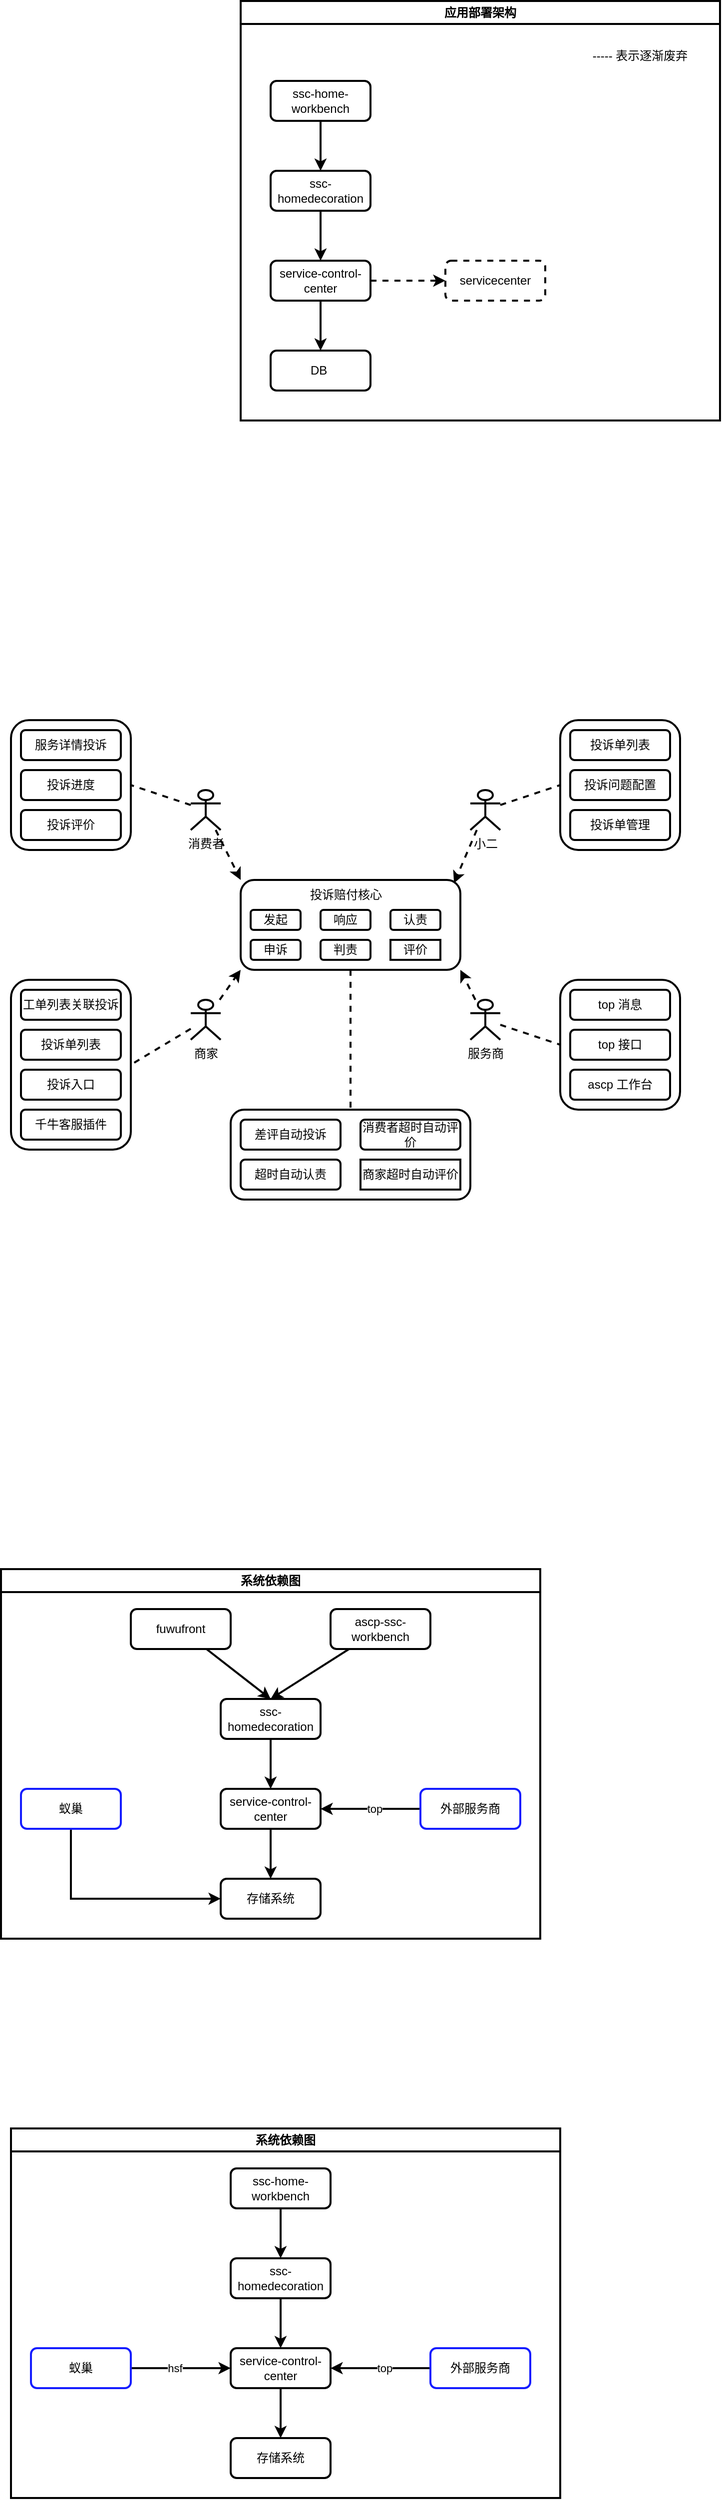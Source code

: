 <mxfile version="20.8.16" type="device"><diagram name="第 1 页" id="EOhsosSodKeCFRmTkLQm"><mxGraphModel dx="1873" dy="1091" grid="1" gridSize="10" guides="1" tooltips="1" connect="1" arrows="1" fold="1" page="1" pageScale="1" pageWidth="4000" pageHeight="20000" math="0" shadow="0"><root><mxCell id="0"/><mxCell id="1" parent="0"/><mxCell id="FLx7aFaUF3Uu00O6tHU3-2" value="应用部署架构" style="swimlane;whiteSpace=wrap;html=1;strokeWidth=2;" vertex="1" parent="1"><mxGeometry x="370" y="160" width="480" height="420" as="geometry"/></mxCell><mxCell id="FLx7aFaUF3Uu00O6tHU3-4" style="edgeStyle=orthogonalEdgeStyle;rounded=0;orthogonalLoop=1;jettySize=auto;html=1;entryX=0.5;entryY=0;entryDx=0;entryDy=0;strokeWidth=2;" edge="1" parent="FLx7aFaUF3Uu00O6tHU3-2" source="FLx7aFaUF3Uu00O6tHU3-1" target="FLx7aFaUF3Uu00O6tHU3-3"><mxGeometry relative="1" as="geometry"/></mxCell><mxCell id="FLx7aFaUF3Uu00O6tHU3-1" value="ssc-home-workbench" style="rounded=1;whiteSpace=wrap;html=1;strokeWidth=2;" vertex="1" parent="FLx7aFaUF3Uu00O6tHU3-2"><mxGeometry x="30" y="80" width="100" height="40" as="geometry"/></mxCell><mxCell id="FLx7aFaUF3Uu00O6tHU3-6" style="edgeStyle=orthogonalEdgeStyle;rounded=0;orthogonalLoop=1;jettySize=auto;html=1;entryX=0.5;entryY=0;entryDx=0;entryDy=0;strokeWidth=2;" edge="1" parent="FLx7aFaUF3Uu00O6tHU3-2" source="FLx7aFaUF3Uu00O6tHU3-3" target="FLx7aFaUF3Uu00O6tHU3-5"><mxGeometry relative="1" as="geometry"/></mxCell><mxCell id="FLx7aFaUF3Uu00O6tHU3-3" value="ssc-homedecoration" style="rounded=1;whiteSpace=wrap;html=1;strokeWidth=2;" vertex="1" parent="FLx7aFaUF3Uu00O6tHU3-2"><mxGeometry x="30" y="170" width="100" height="40" as="geometry"/></mxCell><mxCell id="FLx7aFaUF3Uu00O6tHU3-9" style="edgeStyle=orthogonalEdgeStyle;rounded=0;orthogonalLoop=1;jettySize=auto;html=1;entryX=0.5;entryY=0;entryDx=0;entryDy=0;strokeWidth=2;" edge="1" parent="FLx7aFaUF3Uu00O6tHU3-2" source="FLx7aFaUF3Uu00O6tHU3-5" target="FLx7aFaUF3Uu00O6tHU3-8"><mxGeometry relative="1" as="geometry"/></mxCell><mxCell id="FLx7aFaUF3Uu00O6tHU3-11" style="edgeStyle=orthogonalEdgeStyle;rounded=0;orthogonalLoop=1;jettySize=auto;html=1;entryX=0;entryY=0.5;entryDx=0;entryDy=0;strokeWidth=2;dashed=1;" edge="1" parent="FLx7aFaUF3Uu00O6tHU3-2" source="FLx7aFaUF3Uu00O6tHU3-5" target="FLx7aFaUF3Uu00O6tHU3-10"><mxGeometry relative="1" as="geometry"/></mxCell><mxCell id="FLx7aFaUF3Uu00O6tHU3-5" value="service-control-center" style="rounded=1;whiteSpace=wrap;html=1;strokeWidth=2;" vertex="1" parent="FLx7aFaUF3Uu00O6tHU3-2"><mxGeometry x="30" y="260" width="100" height="40" as="geometry"/></mxCell><mxCell id="FLx7aFaUF3Uu00O6tHU3-8" value="DB&amp;nbsp;" style="rounded=1;whiteSpace=wrap;html=1;strokeWidth=2;" vertex="1" parent="FLx7aFaUF3Uu00O6tHU3-2"><mxGeometry x="30" y="350" width="100" height="40" as="geometry"/></mxCell><mxCell id="FLx7aFaUF3Uu00O6tHU3-10" value="servicecenter" style="rounded=1;whiteSpace=wrap;html=1;strokeWidth=2;dashed=1;" vertex="1" parent="FLx7aFaUF3Uu00O6tHU3-2"><mxGeometry x="205" y="260" width="100" height="40" as="geometry"/></mxCell><mxCell id="FLx7aFaUF3Uu00O6tHU3-12" value="----- 表示逐渐废弃" style="text;html=1;strokeColor=none;fillColor=none;align=center;verticalAlign=middle;whiteSpace=wrap;rounded=0;" vertex="1" parent="FLx7aFaUF3Uu00O6tHU3-2"><mxGeometry x="330" y="40" width="140" height="30" as="geometry"/></mxCell><mxCell id="FLx7aFaUF3Uu00O6tHU3-49" style="edgeStyle=none;rounded=0;orthogonalLoop=1;jettySize=auto;html=1;entryX=0.5;entryY=0;entryDx=0;entryDy=0;strokeWidth=2;dashed=1;endArrow=none;endFill=0;" edge="1" parent="1" source="FLx7aFaUF3Uu00O6tHU3-14" target="FLx7aFaUF3Uu00O6tHU3-44"><mxGeometry relative="1" as="geometry"/></mxCell><mxCell id="FLx7aFaUF3Uu00O6tHU3-14" value="" style="rounded=1;whiteSpace=wrap;html=1;strokeWidth=2;" vertex="1" parent="1"><mxGeometry x="370" y="1040" width="220" height="90" as="geometry"/></mxCell><mxCell id="FLx7aFaUF3Uu00O6tHU3-15" value="发起" style="rounded=1;whiteSpace=wrap;html=1;strokeWidth=2;" vertex="1" parent="1"><mxGeometry x="380" y="1070" width="50" height="20" as="geometry"/></mxCell><mxCell id="FLx7aFaUF3Uu00O6tHU3-16" value="响应" style="rounded=1;whiteSpace=wrap;html=1;strokeWidth=2;" vertex="1" parent="1"><mxGeometry x="450" y="1070" width="50" height="20" as="geometry"/></mxCell><mxCell id="FLx7aFaUF3Uu00O6tHU3-17" value="申诉" style="rounded=1;whiteSpace=wrap;html=1;strokeWidth=2;" vertex="1" parent="1"><mxGeometry x="380" y="1100" width="50" height="20" as="geometry"/></mxCell><mxCell id="FLx7aFaUF3Uu00O6tHU3-18" value="认责" style="rounded=1;whiteSpace=wrap;html=1;strokeWidth=2;" vertex="1" parent="1"><mxGeometry x="520" y="1070" width="50" height="20" as="geometry"/></mxCell><mxCell id="FLx7aFaUF3Uu00O6tHU3-20" value="判责" style="rounded=1;whiteSpace=wrap;html=1;strokeWidth=2;" vertex="1" parent="1"><mxGeometry x="450" y="1100" width="50" height="20" as="geometry"/></mxCell><mxCell id="FLx7aFaUF3Uu00O6tHU3-21" value="评价" style="rounded=1;whiteSpace=wrap;html=1;strokeWidth=2;arcSize=0;" vertex="1" parent="1"><mxGeometry x="520" y="1100" width="50" height="20" as="geometry"/></mxCell><mxCell id="FLx7aFaUF3Uu00O6tHU3-31" style="edgeStyle=none;rounded=0;orthogonalLoop=1;jettySize=auto;html=1;entryX=0.971;entryY=0.036;entryDx=0;entryDy=0;entryPerimeter=0;dashed=1;strokeWidth=2;" edge="1" parent="1" source="FLx7aFaUF3Uu00O6tHU3-22" target="FLx7aFaUF3Uu00O6tHU3-14"><mxGeometry relative="1" as="geometry"/></mxCell><mxCell id="FLx7aFaUF3Uu00O6tHU3-65" style="edgeStyle=none;rounded=0;orthogonalLoop=1;jettySize=auto;html=1;entryX=0;entryY=0.5;entryDx=0;entryDy=0;dashed=1;strokeWidth=2;endArrow=none;endFill=0;" edge="1" parent="1" source="FLx7aFaUF3Uu00O6tHU3-22" target="FLx7aFaUF3Uu00O6tHU3-50"><mxGeometry relative="1" as="geometry"/></mxCell><mxCell id="FLx7aFaUF3Uu00O6tHU3-22" value="小二" style="shape=umlActor;verticalLabelPosition=bottom;verticalAlign=top;html=1;outlineConnect=0;strokeWidth=2;" vertex="1" parent="1"><mxGeometry x="600" y="950" width="30" height="40" as="geometry"/></mxCell><mxCell id="FLx7aFaUF3Uu00O6tHU3-30" style="rounded=0;orthogonalLoop=1;jettySize=auto;html=1;entryX=0;entryY=0;entryDx=0;entryDy=0;dashed=1;strokeWidth=2;" edge="1" parent="1" source="FLx7aFaUF3Uu00O6tHU3-23" target="FLx7aFaUF3Uu00O6tHU3-14"><mxGeometry relative="1" as="geometry"/></mxCell><mxCell id="FLx7aFaUF3Uu00O6tHU3-72" style="edgeStyle=none;rounded=0;orthogonalLoop=1;jettySize=auto;html=1;entryX=1;entryY=0.5;entryDx=0;entryDy=0;dashed=1;strokeWidth=2;endArrow=none;endFill=0;" edge="1" parent="1" source="FLx7aFaUF3Uu00O6tHU3-23" target="FLx7aFaUF3Uu00O6tHU3-68"><mxGeometry relative="1" as="geometry"/></mxCell><mxCell id="FLx7aFaUF3Uu00O6tHU3-23" value="消费者" style="shape=umlActor;verticalLabelPosition=bottom;verticalAlign=top;html=1;outlineConnect=0;strokeWidth=2;" vertex="1" parent="1"><mxGeometry x="320" y="950" width="30" height="40" as="geometry"/></mxCell><mxCell id="FLx7aFaUF3Uu00O6tHU3-32" style="edgeStyle=none;rounded=0;orthogonalLoop=1;jettySize=auto;html=1;entryX=0;entryY=1;entryDx=0;entryDy=0;dashed=1;strokeWidth=2;" edge="1" parent="1" source="FLx7aFaUF3Uu00O6tHU3-24" target="FLx7aFaUF3Uu00O6tHU3-14"><mxGeometry relative="1" as="geometry"/></mxCell><mxCell id="FLx7aFaUF3Uu00O6tHU3-66" style="edgeStyle=none;rounded=0;orthogonalLoop=1;jettySize=auto;html=1;entryX=1;entryY=0.5;entryDx=0;entryDy=0;dashed=1;strokeWidth=2;endArrow=none;endFill=0;" edge="1" parent="1" source="FLx7aFaUF3Uu00O6tHU3-24" target="FLx7aFaUF3Uu00O6tHU3-55"><mxGeometry relative="1" as="geometry"/></mxCell><mxCell id="FLx7aFaUF3Uu00O6tHU3-24" value="商家" style="shape=umlActor;verticalLabelPosition=bottom;verticalAlign=top;html=1;outlineConnect=0;strokeWidth=2;" vertex="1" parent="1"><mxGeometry x="320" y="1160" width="30" height="40" as="geometry"/></mxCell><mxCell id="FLx7aFaUF3Uu00O6tHU3-33" style="edgeStyle=none;rounded=0;orthogonalLoop=1;jettySize=auto;html=1;entryX=1;entryY=1;entryDx=0;entryDy=0;dashed=1;strokeWidth=2;" edge="1" parent="1" source="FLx7aFaUF3Uu00O6tHU3-25" target="FLx7aFaUF3Uu00O6tHU3-14"><mxGeometry relative="1" as="geometry"/></mxCell><mxCell id="FLx7aFaUF3Uu00O6tHU3-64" style="edgeStyle=none;rounded=0;orthogonalLoop=1;jettySize=auto;html=1;entryX=0;entryY=0.5;entryDx=0;entryDy=0;dashed=1;strokeWidth=2;endArrow=none;endFill=0;" edge="1" parent="1" source="FLx7aFaUF3Uu00O6tHU3-25" target="FLx7aFaUF3Uu00O6tHU3-60"><mxGeometry relative="1" as="geometry"/></mxCell><mxCell id="FLx7aFaUF3Uu00O6tHU3-25" value="服务商" style="shape=umlActor;verticalLabelPosition=bottom;verticalAlign=top;html=1;outlineConnect=0;strokeWidth=2;" vertex="1" parent="1"><mxGeometry x="600" y="1160" width="30" height="40" as="geometry"/></mxCell><mxCell id="FLx7aFaUF3Uu00O6tHU3-42" style="edgeStyle=none;rounded=0;orthogonalLoop=1;jettySize=auto;html=1;exitX=0.75;exitY=1;exitDx=0;exitDy=0;strokeWidth=2;" edge="1" parent="1" source="FLx7aFaUF3Uu00O6tHU3-20" target="FLx7aFaUF3Uu00O6tHU3-20"><mxGeometry relative="1" as="geometry"/></mxCell><mxCell id="FLx7aFaUF3Uu00O6tHU3-44" value="" style="rounded=1;whiteSpace=wrap;html=1;strokeWidth=2;" vertex="1" parent="1"><mxGeometry x="360" y="1270" width="240" height="90" as="geometry"/></mxCell><mxCell id="FLx7aFaUF3Uu00O6tHU3-45" value="差评自动投诉" style="rounded=1;whiteSpace=wrap;html=1;strokeWidth=2;" vertex="1" parent="1"><mxGeometry x="370" y="1280" width="100" height="30" as="geometry"/></mxCell><mxCell id="FLx7aFaUF3Uu00O6tHU3-46" value="超时自动认责" style="rounded=1;whiteSpace=wrap;html=1;strokeWidth=2;" vertex="1" parent="1"><mxGeometry x="370" y="1320" width="100" height="30" as="geometry"/></mxCell><mxCell id="FLx7aFaUF3Uu00O6tHU3-47" value="消费者超时自动评价" style="rounded=1;whiteSpace=wrap;html=1;strokeWidth=2;" vertex="1" parent="1"><mxGeometry x="490" y="1280" width="100" height="30" as="geometry"/></mxCell><mxCell id="FLx7aFaUF3Uu00O6tHU3-48" value="商家超时自动评价" style="rounded=1;whiteSpace=wrap;html=1;strokeWidth=2;arcSize=0;" vertex="1" parent="1"><mxGeometry x="490" y="1320" width="100" height="30" as="geometry"/></mxCell><mxCell id="FLx7aFaUF3Uu00O6tHU3-50" value="" style="rounded=1;whiteSpace=wrap;html=1;strokeWidth=2;" vertex="1" parent="1"><mxGeometry x="690" y="880" width="120" height="130" as="geometry"/></mxCell><mxCell id="FLx7aFaUF3Uu00O6tHU3-52" value="投诉单列表" style="rounded=1;whiteSpace=wrap;html=1;strokeWidth=2;" vertex="1" parent="1"><mxGeometry x="700" y="890" width="100" height="30" as="geometry"/></mxCell><mxCell id="FLx7aFaUF3Uu00O6tHU3-53" value="投诉单管理" style="rounded=1;whiteSpace=wrap;html=1;strokeWidth=2;" vertex="1" parent="1"><mxGeometry x="700" y="970" width="100" height="30" as="geometry"/></mxCell><mxCell id="FLx7aFaUF3Uu00O6tHU3-54" value="投诉问题配置" style="rounded=1;whiteSpace=wrap;html=1;strokeWidth=2;" vertex="1" parent="1"><mxGeometry x="700" y="930" width="100" height="30" as="geometry"/></mxCell><mxCell id="FLx7aFaUF3Uu00O6tHU3-55" value="" style="rounded=1;whiteSpace=wrap;html=1;strokeWidth=2;" vertex="1" parent="1"><mxGeometry x="140" y="1140" width="120" height="170" as="geometry"/></mxCell><mxCell id="FLx7aFaUF3Uu00O6tHU3-56" value="工单列表关联投诉" style="rounded=1;whiteSpace=wrap;html=1;strokeWidth=2;" vertex="1" parent="1"><mxGeometry x="150" y="1150" width="100" height="30" as="geometry"/></mxCell><mxCell id="FLx7aFaUF3Uu00O6tHU3-57" value="投诉单列表" style="rounded=1;whiteSpace=wrap;html=1;strokeWidth=2;" vertex="1" parent="1"><mxGeometry x="150" y="1190" width="100" height="30" as="geometry"/></mxCell><mxCell id="FLx7aFaUF3Uu00O6tHU3-58" value="投诉入口" style="rounded=1;whiteSpace=wrap;html=1;strokeWidth=2;" vertex="1" parent="1"><mxGeometry x="150" y="1230" width="100" height="30" as="geometry"/></mxCell><mxCell id="FLx7aFaUF3Uu00O6tHU3-60" value="" style="rounded=1;whiteSpace=wrap;html=1;strokeWidth=2;" vertex="1" parent="1"><mxGeometry x="690" y="1140" width="120" height="130" as="geometry"/></mxCell><mxCell id="FLx7aFaUF3Uu00O6tHU3-61" value="top 消息" style="rounded=1;whiteSpace=wrap;html=1;strokeWidth=2;" vertex="1" parent="1"><mxGeometry x="700" y="1150" width="100" height="30" as="geometry"/></mxCell><mxCell id="FLx7aFaUF3Uu00O6tHU3-62" value="top 接口" style="rounded=1;whiteSpace=wrap;html=1;strokeWidth=2;" vertex="1" parent="1"><mxGeometry x="700" y="1190" width="100" height="30" as="geometry"/></mxCell><mxCell id="FLx7aFaUF3Uu00O6tHU3-63" value="ascp 工作台" style="rounded=1;whiteSpace=wrap;html=1;strokeWidth=2;" vertex="1" parent="1"><mxGeometry x="700" y="1230" width="100" height="30" as="geometry"/></mxCell><mxCell id="FLx7aFaUF3Uu00O6tHU3-68" value="" style="rounded=1;whiteSpace=wrap;html=1;strokeWidth=2;" vertex="1" parent="1"><mxGeometry x="140" y="880" width="120" height="130" as="geometry"/></mxCell><mxCell id="FLx7aFaUF3Uu00O6tHU3-69" value="服务详情投诉" style="rounded=1;whiteSpace=wrap;html=1;strokeWidth=2;" vertex="1" parent="1"><mxGeometry x="150" y="890" width="100" height="30" as="geometry"/></mxCell><mxCell id="FLx7aFaUF3Uu00O6tHU3-70" value="投诉进度" style="rounded=1;whiteSpace=wrap;html=1;strokeWidth=2;" vertex="1" parent="1"><mxGeometry x="150" y="930" width="100" height="30" as="geometry"/></mxCell><mxCell id="FLx7aFaUF3Uu00O6tHU3-71" value="投诉评价" style="rounded=1;whiteSpace=wrap;html=1;strokeWidth=2;" vertex="1" parent="1"><mxGeometry x="150" y="970" width="100" height="30" as="geometry"/></mxCell><mxCell id="FLx7aFaUF3Uu00O6tHU3-73" value="千牛客服插件" style="rounded=1;whiteSpace=wrap;html=1;strokeWidth=2;" vertex="1" parent="1"><mxGeometry x="150" y="1270" width="100" height="30" as="geometry"/></mxCell><mxCell id="FLx7aFaUF3Uu00O6tHU3-82" value="投诉赔付核心" style="text;html=1;strokeColor=none;fillColor=none;align=center;verticalAlign=middle;whiteSpace=wrap;rounded=0;" vertex="1" parent="1"><mxGeometry x="432.5" y="1040" width="85" height="30" as="geometry"/></mxCell><mxCell id="FLx7aFaUF3Uu00O6tHU3-109" value="系统依赖图" style="swimlane;whiteSpace=wrap;html=1;strokeColor=#000000;strokeWidth=2;fillColor=default;" vertex="1" parent="1"><mxGeometry x="140" y="2290" width="550" height="370" as="geometry"/></mxCell><mxCell id="FLx7aFaUF3Uu00O6tHU3-84" value="ssc-home-workbench" style="rounded=1;whiteSpace=wrap;html=1;strokeWidth=2;" vertex="1" parent="FLx7aFaUF3Uu00O6tHU3-109"><mxGeometry x="220" y="40" width="100" height="40" as="geometry"/></mxCell><mxCell id="FLx7aFaUF3Uu00O6tHU3-86" value="ssc-homedecoration" style="rounded=1;whiteSpace=wrap;html=1;strokeWidth=2;" vertex="1" parent="FLx7aFaUF3Uu00O6tHU3-109"><mxGeometry x="220" y="130" width="100" height="40" as="geometry"/></mxCell><mxCell id="FLx7aFaUF3Uu00O6tHU3-83" style="edgeStyle=orthogonalEdgeStyle;rounded=0;orthogonalLoop=1;jettySize=auto;html=1;entryX=0.5;entryY=0;entryDx=0;entryDy=0;strokeWidth=2;" edge="1" parent="FLx7aFaUF3Uu00O6tHU3-109" source="FLx7aFaUF3Uu00O6tHU3-84" target="FLx7aFaUF3Uu00O6tHU3-86"><mxGeometry relative="1" as="geometry"/></mxCell><mxCell id="FLx7aFaUF3Uu00O6tHU3-88" value="service-control-center" style="rounded=1;whiteSpace=wrap;html=1;strokeWidth=2;" vertex="1" parent="FLx7aFaUF3Uu00O6tHU3-109"><mxGeometry x="220" y="220" width="100" height="40" as="geometry"/></mxCell><mxCell id="FLx7aFaUF3Uu00O6tHU3-85" style="edgeStyle=orthogonalEdgeStyle;rounded=0;orthogonalLoop=1;jettySize=auto;html=1;entryX=0.5;entryY=0;entryDx=0;entryDy=0;strokeWidth=2;" edge="1" parent="FLx7aFaUF3Uu00O6tHU3-109" source="FLx7aFaUF3Uu00O6tHU3-86" target="FLx7aFaUF3Uu00O6tHU3-88"><mxGeometry relative="1" as="geometry"/></mxCell><mxCell id="FLx7aFaUF3Uu00O6tHU3-89" value="存储系统" style="rounded=1;whiteSpace=wrap;html=1;strokeWidth=2;" vertex="1" parent="FLx7aFaUF3Uu00O6tHU3-109"><mxGeometry x="220" y="310" width="100" height="40" as="geometry"/></mxCell><mxCell id="FLx7aFaUF3Uu00O6tHU3-87" style="edgeStyle=orthogonalEdgeStyle;rounded=0;orthogonalLoop=1;jettySize=auto;html=1;entryX=0.5;entryY=0;entryDx=0;entryDy=0;strokeWidth=2;" edge="1" parent="FLx7aFaUF3Uu00O6tHU3-109" source="FLx7aFaUF3Uu00O6tHU3-88" target="FLx7aFaUF3Uu00O6tHU3-89"><mxGeometry relative="1" as="geometry"/></mxCell><mxCell id="FLx7aFaUF3Uu00O6tHU3-91" style="edgeStyle=none;rounded=0;orthogonalLoop=1;jettySize=auto;html=1;entryX=1;entryY=0.5;entryDx=0;entryDy=0;strokeWidth=2;endArrow=classic;endFill=1;" edge="1" parent="FLx7aFaUF3Uu00O6tHU3-109" source="FLx7aFaUF3Uu00O6tHU3-90" target="FLx7aFaUF3Uu00O6tHU3-88"><mxGeometry relative="1" as="geometry"/></mxCell><mxCell id="FLx7aFaUF3Uu00O6tHU3-93" value="top" style="edgeLabel;html=1;align=center;verticalAlign=middle;resizable=0;points=[];" vertex="1" connectable="0" parent="FLx7aFaUF3Uu00O6tHU3-91"><mxGeometry x="-0.066" relative="1" as="geometry"><mxPoint as="offset"/></mxGeometry></mxCell><mxCell id="FLx7aFaUF3Uu00O6tHU3-90" value="外部服务商" style="rounded=1;whiteSpace=wrap;html=1;strokeWidth=2;fillColor=default;strokeColor=#141CFF;" vertex="1" parent="FLx7aFaUF3Uu00O6tHU3-109"><mxGeometry x="420" y="220" width="100" height="40" as="geometry"/></mxCell><mxCell id="FLx7aFaUF3Uu00O6tHU3-94" style="edgeStyle=none;rounded=0;orthogonalLoop=1;jettySize=auto;html=1;entryX=0;entryY=0.5;entryDx=0;entryDy=0;strokeWidth=2;endArrow=classic;endFill=1;" edge="1" parent="FLx7aFaUF3Uu00O6tHU3-109" source="FLx7aFaUF3Uu00O6tHU3-92" target="FLx7aFaUF3Uu00O6tHU3-88"><mxGeometry relative="1" as="geometry"/></mxCell><mxCell id="FLx7aFaUF3Uu00O6tHU3-95" value="hsf" style="edgeLabel;html=1;align=center;verticalAlign=middle;resizable=0;points=[];" vertex="1" connectable="0" parent="FLx7aFaUF3Uu00O6tHU3-94"><mxGeometry x="-0.257" relative="1" as="geometry"><mxPoint x="7" as="offset"/></mxGeometry></mxCell><mxCell id="FLx7aFaUF3Uu00O6tHU3-92" value="蚁巢" style="rounded=1;whiteSpace=wrap;html=1;strokeWidth=2;fillColor=default;strokeColor=#141CFF;" vertex="1" parent="FLx7aFaUF3Uu00O6tHU3-109"><mxGeometry x="20" y="220" width="100" height="40" as="geometry"/></mxCell><mxCell id="FLx7aFaUF3Uu00O6tHU3-110" value="系统依赖图" style="swimlane;whiteSpace=wrap;html=1;strokeWidth=2;strokeColor=#000000;fillColor=default;" vertex="1" parent="1"><mxGeometry x="130" y="1730" width="540" height="370" as="geometry"/></mxCell><mxCell id="FLx7aFaUF3Uu00O6tHU3-115" style="edgeStyle=none;rounded=0;orthogonalLoop=1;jettySize=auto;html=1;entryX=0.5;entryY=0;entryDx=0;entryDy=0;strokeWidth=2;endArrow=classic;endFill=1;" edge="1" parent="FLx7aFaUF3Uu00O6tHU3-110" source="FLx7aFaUF3Uu00O6tHU3-97" target="FLx7aFaUF3Uu00O6tHU3-99"><mxGeometry relative="1" as="geometry"/></mxCell><mxCell id="FLx7aFaUF3Uu00O6tHU3-97" value="ascp-ssc-workbench" style="rounded=1;whiteSpace=wrap;html=1;strokeWidth=2;" vertex="1" parent="FLx7aFaUF3Uu00O6tHU3-110"><mxGeometry x="330" y="40" width="100" height="40" as="geometry"/></mxCell><mxCell id="FLx7aFaUF3Uu00O6tHU3-99" value="ssc-homedecoration" style="rounded=1;whiteSpace=wrap;html=1;strokeWidth=2;" vertex="1" parent="FLx7aFaUF3Uu00O6tHU3-110"><mxGeometry x="220" y="130" width="100" height="40" as="geometry"/></mxCell><mxCell id="FLx7aFaUF3Uu00O6tHU3-101" value="service-control-center" style="rounded=1;whiteSpace=wrap;html=1;strokeWidth=2;" vertex="1" parent="FLx7aFaUF3Uu00O6tHU3-110"><mxGeometry x="220" y="220" width="100" height="40" as="geometry"/></mxCell><mxCell id="FLx7aFaUF3Uu00O6tHU3-98" style="edgeStyle=orthogonalEdgeStyle;rounded=0;orthogonalLoop=1;jettySize=auto;html=1;entryX=0.5;entryY=0;entryDx=0;entryDy=0;strokeWidth=2;" edge="1" parent="FLx7aFaUF3Uu00O6tHU3-110" source="FLx7aFaUF3Uu00O6tHU3-99" target="FLx7aFaUF3Uu00O6tHU3-101"><mxGeometry relative="1" as="geometry"/></mxCell><mxCell id="FLx7aFaUF3Uu00O6tHU3-102" value="存储系统" style="rounded=1;whiteSpace=wrap;html=1;strokeWidth=2;" vertex="1" parent="FLx7aFaUF3Uu00O6tHU3-110"><mxGeometry x="220" y="310" width="100" height="40" as="geometry"/></mxCell><mxCell id="FLx7aFaUF3Uu00O6tHU3-100" style="edgeStyle=orthogonalEdgeStyle;rounded=0;orthogonalLoop=1;jettySize=auto;html=1;entryX=0.5;entryY=0;entryDx=0;entryDy=0;strokeWidth=2;" edge="1" parent="FLx7aFaUF3Uu00O6tHU3-110" source="FLx7aFaUF3Uu00O6tHU3-101" target="FLx7aFaUF3Uu00O6tHU3-102"><mxGeometry relative="1" as="geometry"/></mxCell><mxCell id="FLx7aFaUF3Uu00O6tHU3-103" style="edgeStyle=none;rounded=0;orthogonalLoop=1;jettySize=auto;html=1;entryX=1;entryY=0.5;entryDx=0;entryDy=0;strokeWidth=2;endArrow=classic;endFill=1;" edge="1" parent="FLx7aFaUF3Uu00O6tHU3-110" source="FLx7aFaUF3Uu00O6tHU3-105" target="FLx7aFaUF3Uu00O6tHU3-101"><mxGeometry relative="1" as="geometry"/></mxCell><mxCell id="FLx7aFaUF3Uu00O6tHU3-104" value="top" style="edgeLabel;html=1;align=center;verticalAlign=middle;resizable=0;points=[];" vertex="1" connectable="0" parent="FLx7aFaUF3Uu00O6tHU3-103"><mxGeometry x="-0.066" relative="1" as="geometry"><mxPoint as="offset"/></mxGeometry></mxCell><mxCell id="FLx7aFaUF3Uu00O6tHU3-105" value="外部服务商" style="rounded=1;whiteSpace=wrap;html=1;strokeWidth=2;fillColor=default;strokeColor=#141CFF;" vertex="1" parent="FLx7aFaUF3Uu00O6tHU3-110"><mxGeometry x="420" y="220" width="100" height="40" as="geometry"/></mxCell><mxCell id="FLx7aFaUF3Uu00O6tHU3-116" style="edgeStyle=orthogonalEdgeStyle;rounded=0;orthogonalLoop=1;jettySize=auto;html=1;entryX=0;entryY=0.5;entryDx=0;entryDy=0;strokeWidth=2;endArrow=classic;endFill=1;" edge="1" parent="FLx7aFaUF3Uu00O6tHU3-110" source="FLx7aFaUF3Uu00O6tHU3-108" target="FLx7aFaUF3Uu00O6tHU3-102"><mxGeometry relative="1" as="geometry"><Array as="points"><mxPoint x="70" y="330"/></Array></mxGeometry></mxCell><mxCell id="FLx7aFaUF3Uu00O6tHU3-108" value="蚁巢" style="rounded=1;whiteSpace=wrap;html=1;strokeWidth=2;fillColor=default;strokeColor=#141CFF;" vertex="1" parent="FLx7aFaUF3Uu00O6tHU3-110"><mxGeometry x="20" y="220" width="100" height="40" as="geometry"/></mxCell><mxCell id="FLx7aFaUF3Uu00O6tHU3-114" style="edgeStyle=none;rounded=0;orthogonalLoop=1;jettySize=auto;html=1;entryX=0.5;entryY=0;entryDx=0;entryDy=0;strokeWidth=2;endArrow=classic;endFill=1;" edge="1" parent="FLx7aFaUF3Uu00O6tHU3-110" source="FLx7aFaUF3Uu00O6tHU3-112" target="FLx7aFaUF3Uu00O6tHU3-99"><mxGeometry relative="1" as="geometry"/></mxCell><mxCell id="FLx7aFaUF3Uu00O6tHU3-112" value="fuwufront" style="rounded=1;whiteSpace=wrap;html=1;strokeWidth=2;" vertex="1" parent="FLx7aFaUF3Uu00O6tHU3-110"><mxGeometry x="130" y="40" width="100" height="40" as="geometry"/></mxCell></root></mxGraphModel></diagram></mxfile>